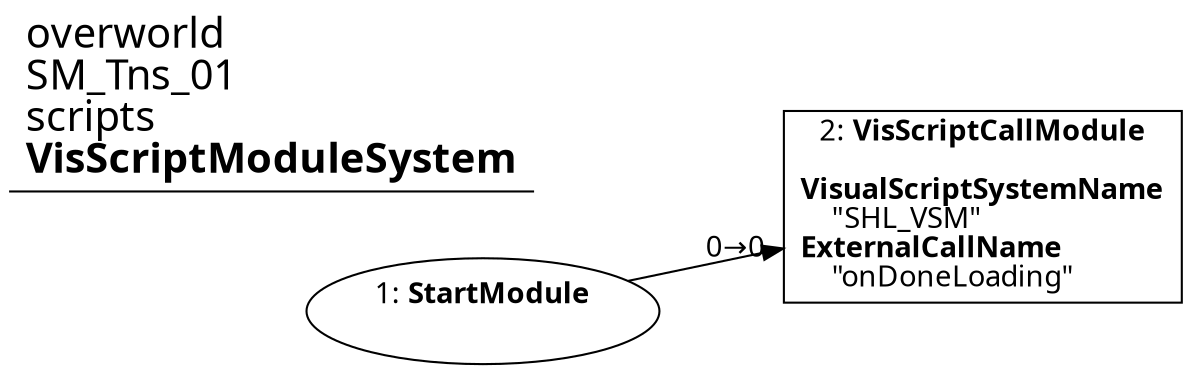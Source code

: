 digraph {
    layout = fdp;
    overlap = prism;
    sep = "+16";
    splines = spline;

    node [ shape = box ];

    graph [ fontname = "Segoe UI" ];
    node [ fontname = "Segoe UI" ];
    edge [ fontname = "Segoe UI" ];

    1 [ label = <1: <b>StartModule</b><br/><br/>> ];
    1 [ shape = oval ]
    1 [ pos = "0.24400002,-0.14!" ];
    1 -> 2 [ label = "0→0" ];

    2 [ label = <2: <b>VisScriptCallModule</b><br/><br/><b>VisualScriptSystemName</b><br align="left"/>    &quot;SHL_VSM&quot;<br align="left"/><b>ExternalCallName</b><br align="left"/>    &quot;onDoneLoading&quot;<br align="left"/>> ];
    2 [ pos = "0.47700003,-0.14!" ];

    title [ pos = "0.24300002,-0.13900001!" ];
    title [ shape = underline ];
    title [ label = <<font point-size="20">overworld<br align="left"/>SM_Tns_01<br align="left"/>scripts<br align="left"/><b>VisScriptModuleSystem</b><br align="left"/></font>> ];
}
